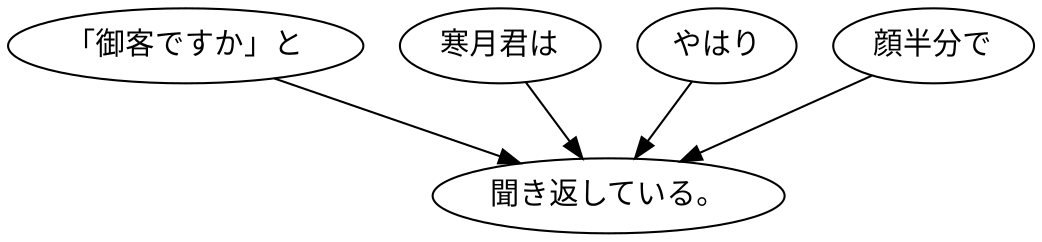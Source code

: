 digraph graph7418 {
	node0 [label="「御客ですか」と"];
	node1 [label="寒月君は"];
	node2 [label="やはり"];
	node3 [label="顔半分で"];
	node4 [label="聞き返している。"];
	node0 -> node4;
	node1 -> node4;
	node2 -> node4;
	node3 -> node4;
}
